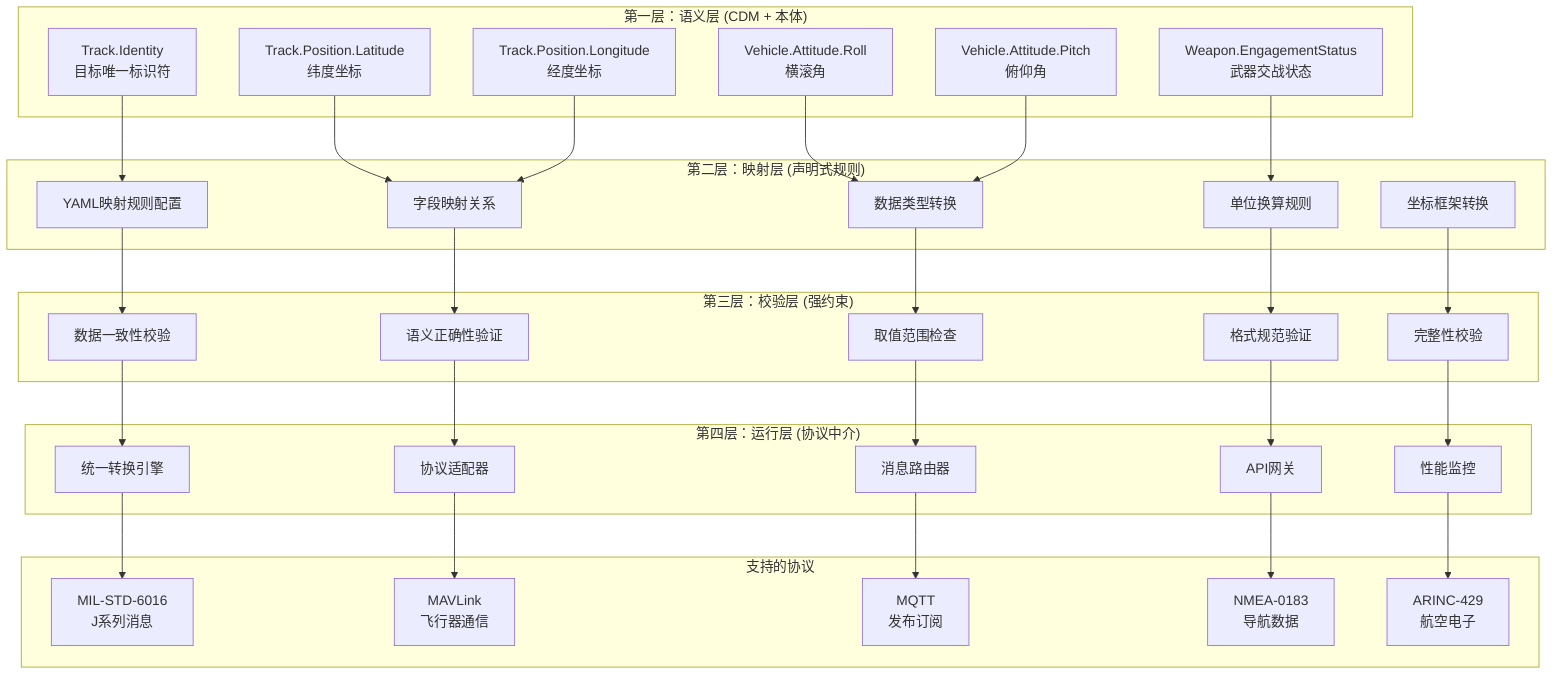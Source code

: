 graph TB
    subgraph "第一层：语义层 (CDM + 本体)"
        A1[Track.Identity<br/>目标唯一标识符]
        A2[Track.Position.Latitude<br/>纬度坐标]
        A3[Track.Position.Longitude<br/>经度坐标]
        A4[Vehicle.Attitude.Roll<br/>横滚角]
        A5[Vehicle.Attitude.Pitch<br/>俯仰角]
        A6[Weapon.EngagementStatus<br/>武器交战状态]
    end
    
    subgraph "第二层：映射层 (声明式规则)"
        B1[YAML映射规则配置]
        B2[字段映射关系]
        B3[数据类型转换]
        B4[单位换算规则]
        B5[坐标框架转换]
    end
    
    subgraph "第三层：校验层 (强约束)"
        C1[数据一致性校验]
        C2[语义正确性验证]
        C3[取值范围检查]
        C4[格式规范验证]
        C5[完整性校验]
    end
    
    subgraph "第四层：运行层 (协议中介)"
        D1[统一转换引擎]
        D2[协议适配器]
        D3[消息路由器]
        D4[API网关]
        D5[性能监控]
    end
    
    subgraph "支持的协议"
        E1[MIL-STD-6016<br/>J系列消息]
        E2[MAVLink<br/>飞行器通信]
        E3[MQTT<br/>发布订阅]
        E4[NMEA-0183<br/>导航数据]
        E5[ARINC-429<br/>航空电子]
    end
    
    A1 --> B1
    A2 --> B2
    A3 --> B2
    A4 --> B3
    A5 --> B3
    A6 --> B4
    
    B1 --> C1
    B2 --> C2
    B3 --> C3
    B4 --> C4
    B5 --> C5
    
    C1 --> D1
    C2 --> D2
    C3 --> D3
    C4 --> D4
    C5 --> D5
    
    D1 --> E1
    D2 --> E2
    D3 --> E3
    D4 --> E4
    D5 --> E5